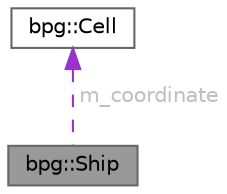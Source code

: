 digraph "bpg::Ship"
{
 // LATEX_PDF_SIZE
  bgcolor="transparent";
  edge [fontname=Helvetica,fontsize=10,labelfontname=Helvetica,labelfontsize=10];
  node [fontname=Helvetica,fontsize=10,shape=box,height=0.2,width=0.4];
  Node1 [id="Node000001",label="bpg::Ship",height=0.2,width=0.4,color="gray40", fillcolor="grey60", style="filled", fontcolor="black",tooltip="This class represents a ship."];
  Node2 -> Node1 [id="edge1_Node000001_Node000002",dir="back",color="darkorchid3",style="dashed",tooltip=" ",label=" m_coordinate",fontcolor="grey" ];
  Node2 [id="Node000002",label="bpg::Cell",height=0.2,width=0.4,color="gray40", fillcolor="white", style="filled",URL="$d9/d2f/structbpg_1_1Cell.html",tooltip="A Cell is a simple struct that represents a location within a puzzle board."];
}
